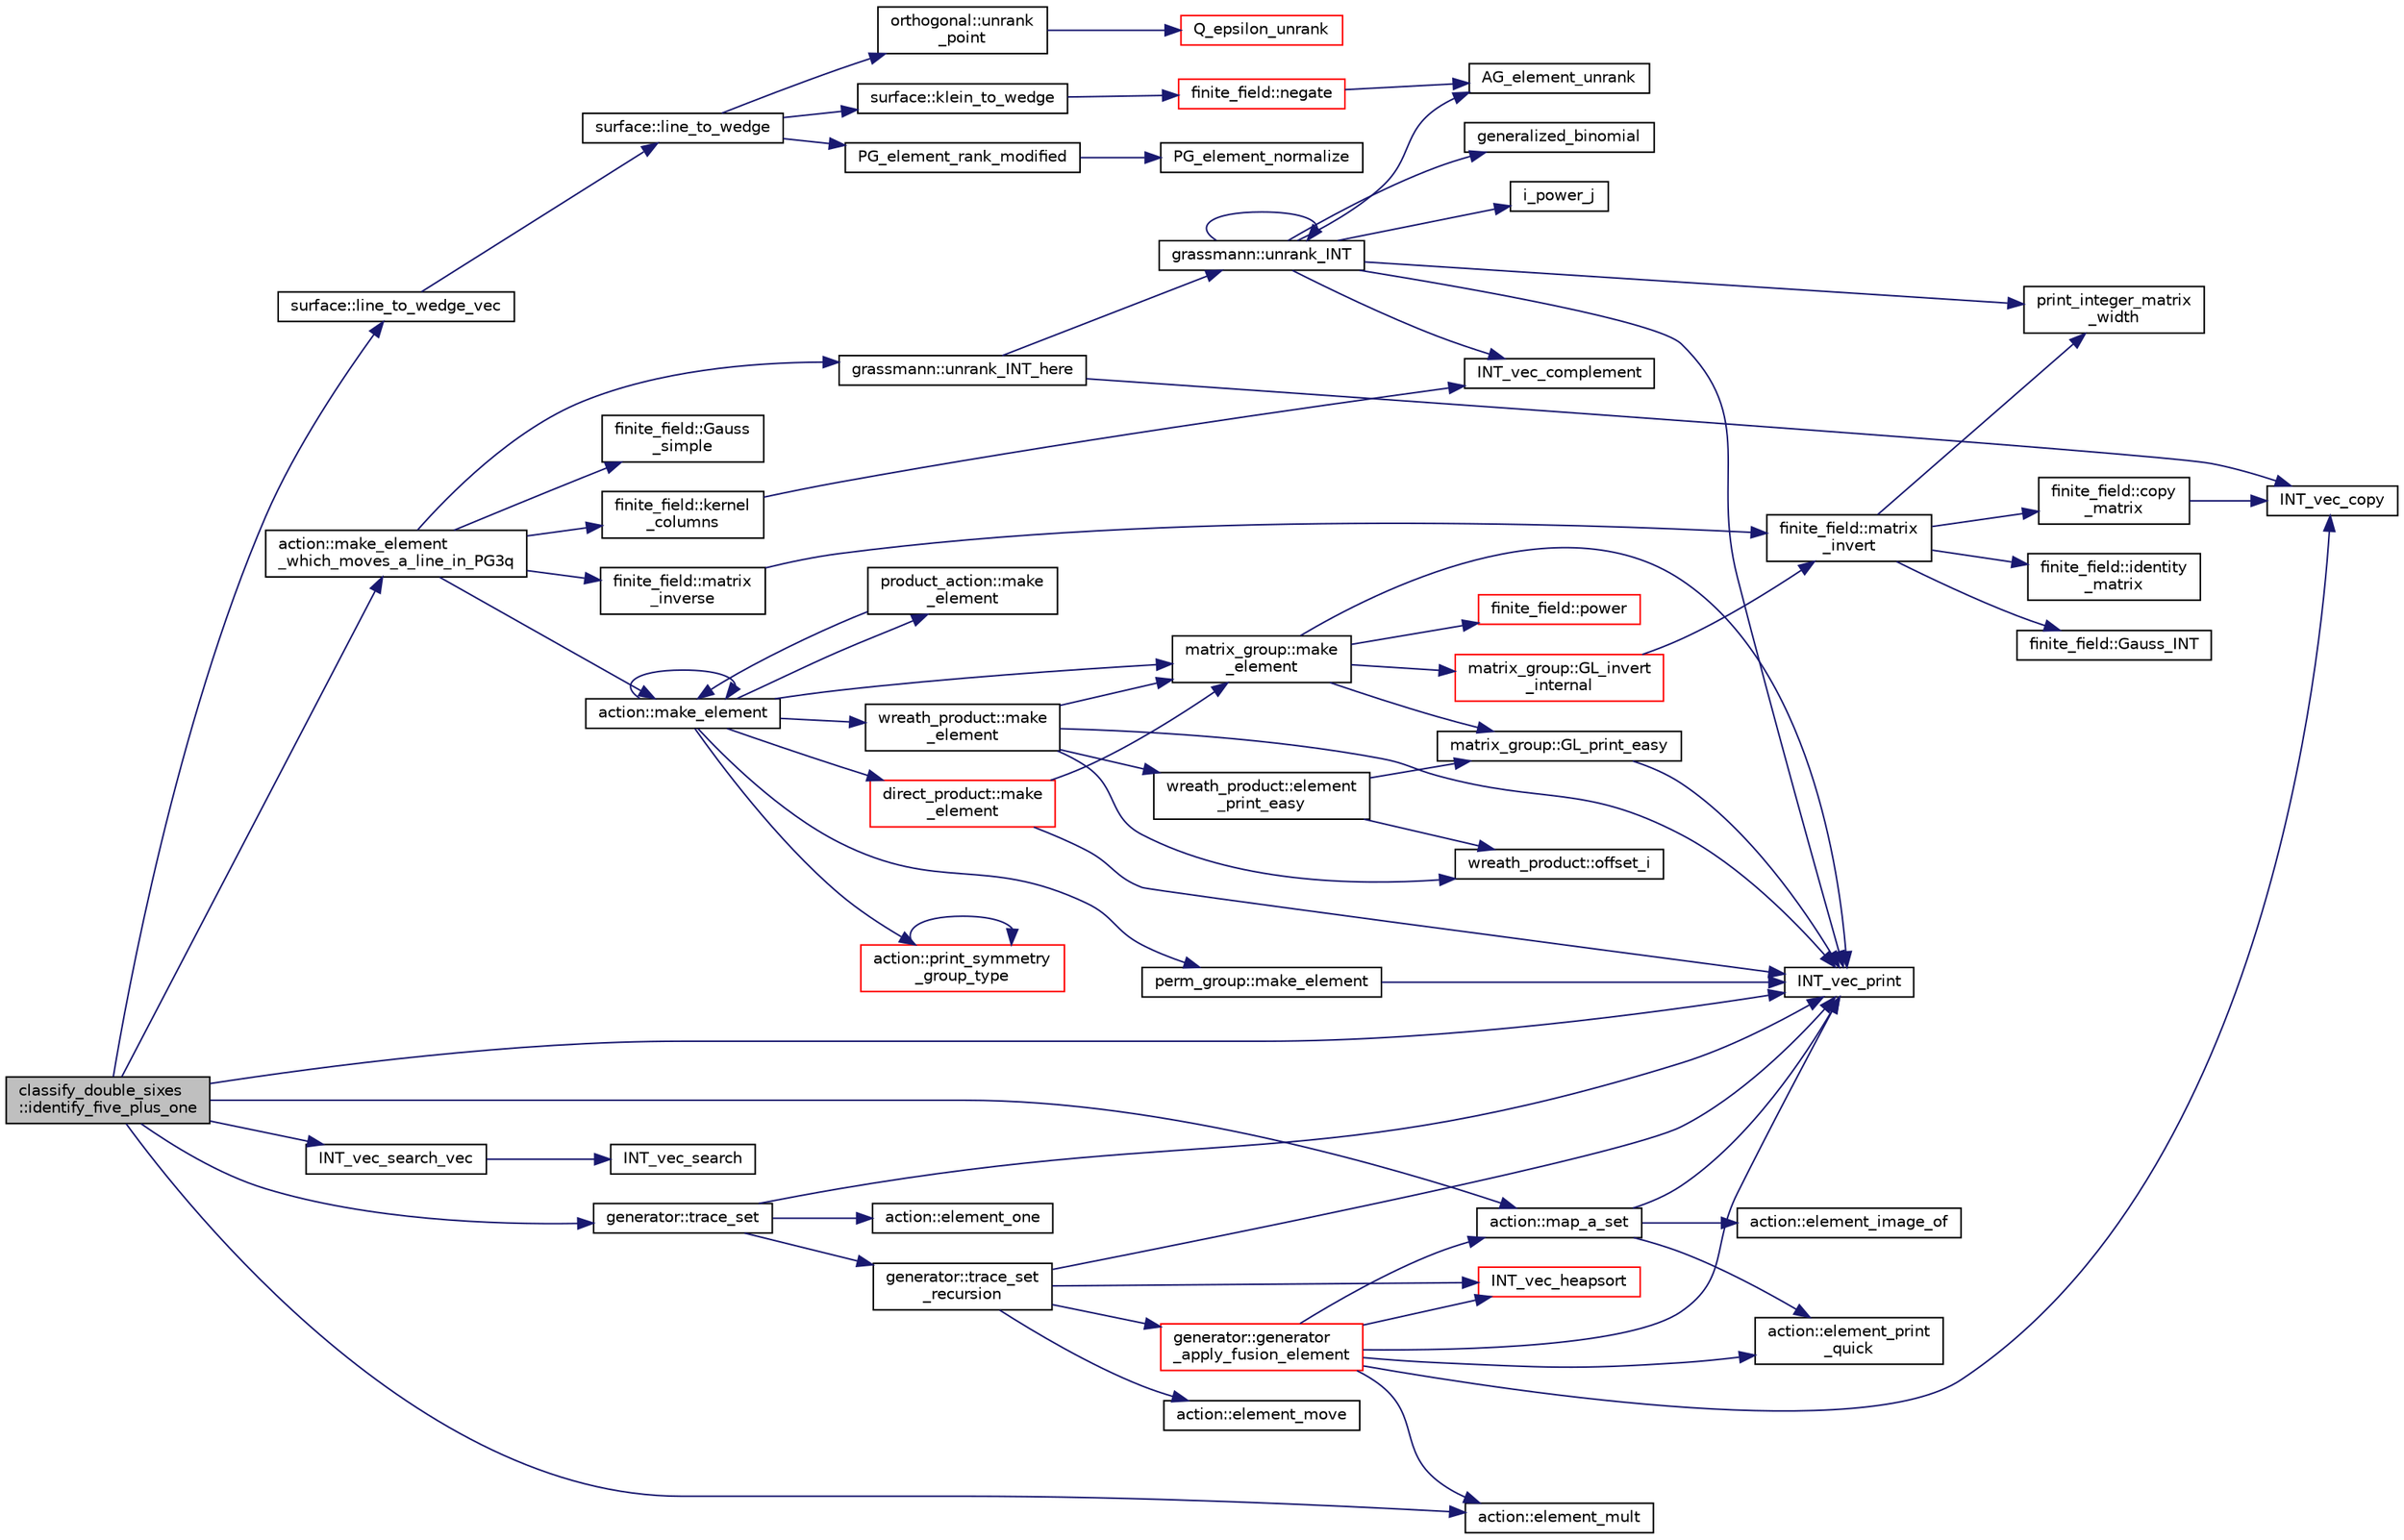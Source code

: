digraph "classify_double_sixes::identify_five_plus_one"
{
  edge [fontname="Helvetica",fontsize="10",labelfontname="Helvetica",labelfontsize="10"];
  node [fontname="Helvetica",fontsize="10",shape=record];
  rankdir="LR";
  Node1934 [label="classify_double_sixes\l::identify_five_plus_one",height=0.2,width=0.4,color="black", fillcolor="grey75", style="filled", fontcolor="black"];
  Node1934 -> Node1935 [color="midnightblue",fontsize="10",style="solid",fontname="Helvetica"];
  Node1935 [label="surface::line_to_wedge_vec",height=0.2,width=0.4,color="black", fillcolor="white", style="filled",URL="$d5/d88/classsurface.html#a994181d5df6a966940ad798411f21fe8"];
  Node1935 -> Node1936 [color="midnightblue",fontsize="10",style="solid",fontname="Helvetica"];
  Node1936 [label="surface::line_to_wedge",height=0.2,width=0.4,color="black", fillcolor="white", style="filled",URL="$d5/d88/classsurface.html#aea15853e991bf9a363abf647f8bcb70c"];
  Node1936 -> Node1937 [color="midnightblue",fontsize="10",style="solid",fontname="Helvetica"];
  Node1937 [label="orthogonal::unrank\l_point",height=0.2,width=0.4,color="black", fillcolor="white", style="filled",URL="$d7/daa/classorthogonal.html#ab655117100f7c66c19817b84ac5ac0a0"];
  Node1937 -> Node1938 [color="midnightblue",fontsize="10",style="solid",fontname="Helvetica"];
  Node1938 [label="Q_epsilon_unrank",height=0.2,width=0.4,color="red", fillcolor="white", style="filled",URL="$d4/d67/geometry_8h.html#af162c4d30d4a6528299e37551c353e7b"];
  Node1936 -> Node1959 [color="midnightblue",fontsize="10",style="solid",fontname="Helvetica"];
  Node1959 [label="surface::klein_to_wedge",height=0.2,width=0.4,color="black", fillcolor="white", style="filled",URL="$d5/d88/classsurface.html#afe0396f2f4912d7b975c3c7f4bc5853b"];
  Node1959 -> Node1960 [color="midnightblue",fontsize="10",style="solid",fontname="Helvetica"];
  Node1960 [label="finite_field::negate",height=0.2,width=0.4,color="red", fillcolor="white", style="filled",URL="$df/d5a/classfinite__field.html#aa9d798298f25d4a9262b5bc5f1733e31"];
  Node1960 -> Node1961 [color="midnightblue",fontsize="10",style="solid",fontname="Helvetica"];
  Node1961 [label="AG_element_unrank",height=0.2,width=0.4,color="black", fillcolor="white", style="filled",URL="$d4/d67/geometry_8h.html#a4a33b86c87b2879b97cfa1327abe2885"];
  Node1936 -> Node1963 [color="midnightblue",fontsize="10",style="solid",fontname="Helvetica"];
  Node1963 [label="PG_element_rank_modified",height=0.2,width=0.4,color="black", fillcolor="white", style="filled",URL="$d4/d67/geometry_8h.html#a9cd1a8bf5b88a038e33862f6c2c3dd36"];
  Node1963 -> Node1964 [color="midnightblue",fontsize="10",style="solid",fontname="Helvetica"];
  Node1964 [label="PG_element_normalize",height=0.2,width=0.4,color="black", fillcolor="white", style="filled",URL="$df/de4/projective_8_c.html#a5a4c3c1158bad6bab0d786c616bd0996"];
  Node1934 -> Node1965 [color="midnightblue",fontsize="10",style="solid",fontname="Helvetica"];
  Node1965 [label="action::make_element\l_which_moves_a_line_in_PG3q",height=0.2,width=0.4,color="black", fillcolor="white", style="filled",URL="$d2/d86/classaction.html#a926b90c3aafacbf77ffd99d50a8408cb"];
  Node1965 -> Node1966 [color="midnightblue",fontsize="10",style="solid",fontname="Helvetica"];
  Node1966 [label="grassmann::unrank_INT_here",height=0.2,width=0.4,color="black", fillcolor="white", style="filled",URL="$df/d02/classgrassmann.html#aa51bb30ed0feb7ad87d500b76e0b3cbe"];
  Node1966 -> Node1967 [color="midnightblue",fontsize="10",style="solid",fontname="Helvetica"];
  Node1967 [label="grassmann::unrank_INT",height=0.2,width=0.4,color="black", fillcolor="white", style="filled",URL="$df/d02/classgrassmann.html#a32079405b95a6da2ba1420567d762d64"];
  Node1967 -> Node1968 [color="midnightblue",fontsize="10",style="solid",fontname="Helvetica"];
  Node1968 [label="generalized_binomial",height=0.2,width=0.4,color="black", fillcolor="white", style="filled",URL="$d2/d7c/combinatorics_8_c.html#a24762dc22e45175d18ec1ec1d2556ae8"];
  Node1967 -> Node1969 [color="midnightblue",fontsize="10",style="solid",fontname="Helvetica"];
  Node1969 [label="i_power_j",height=0.2,width=0.4,color="black", fillcolor="white", style="filled",URL="$de/dc5/algebra__and__number__theory_8h.html#a39b321523e8957d701618bb5cac542b5"];
  Node1967 -> Node1961 [color="midnightblue",fontsize="10",style="solid",fontname="Helvetica"];
  Node1967 -> Node1970 [color="midnightblue",fontsize="10",style="solid",fontname="Helvetica"];
  Node1970 [label="INT_vec_print",height=0.2,width=0.4,color="black", fillcolor="white", style="filled",URL="$df/dbf/sajeeb_8_c.html#a79a5901af0b47dd0d694109543c027fe"];
  Node1967 -> Node1967 [color="midnightblue",fontsize="10",style="solid",fontname="Helvetica"];
  Node1967 -> Node1971 [color="midnightblue",fontsize="10",style="solid",fontname="Helvetica"];
  Node1971 [label="INT_vec_complement",height=0.2,width=0.4,color="black", fillcolor="white", style="filled",URL="$d5/db4/io__and__os_8h.html#a2a0a724647575fcd3090c763985eb81a"];
  Node1967 -> Node1972 [color="midnightblue",fontsize="10",style="solid",fontname="Helvetica"];
  Node1972 [label="print_integer_matrix\l_width",height=0.2,width=0.4,color="black", fillcolor="white", style="filled",URL="$d5/db4/io__and__os_8h.html#aa78f3e73fc2179251bd15adbcc31573f"];
  Node1966 -> Node1973 [color="midnightblue",fontsize="10",style="solid",fontname="Helvetica"];
  Node1973 [label="INT_vec_copy",height=0.2,width=0.4,color="black", fillcolor="white", style="filled",URL="$df/dbf/sajeeb_8_c.html#ac2d875e27e009af6ec04d17254d11075"];
  Node1965 -> Node1974 [color="midnightblue",fontsize="10",style="solid",fontname="Helvetica"];
  Node1974 [label="finite_field::Gauss\l_simple",height=0.2,width=0.4,color="black", fillcolor="white", style="filled",URL="$df/d5a/classfinite__field.html#aba4950590e24a1ce323f292cf47b3307"];
  Node1965 -> Node1975 [color="midnightblue",fontsize="10",style="solid",fontname="Helvetica"];
  Node1975 [label="finite_field::kernel\l_columns",height=0.2,width=0.4,color="black", fillcolor="white", style="filled",URL="$df/d5a/classfinite__field.html#a7b9e23e527f3d581cc6d23ff0255d033"];
  Node1975 -> Node1971 [color="midnightblue",fontsize="10",style="solid",fontname="Helvetica"];
  Node1965 -> Node1976 [color="midnightblue",fontsize="10",style="solid",fontname="Helvetica"];
  Node1976 [label="finite_field::matrix\l_inverse",height=0.2,width=0.4,color="black", fillcolor="white", style="filled",URL="$df/d5a/classfinite__field.html#a3ef088739ceac47367f4b328697726a5"];
  Node1976 -> Node1977 [color="midnightblue",fontsize="10",style="solid",fontname="Helvetica"];
  Node1977 [label="finite_field::matrix\l_invert",height=0.2,width=0.4,color="black", fillcolor="white", style="filled",URL="$df/d5a/classfinite__field.html#a4c017c0edc20fefef3da0db4ef4248f7"];
  Node1977 -> Node1972 [color="midnightblue",fontsize="10",style="solid",fontname="Helvetica"];
  Node1977 -> Node1978 [color="midnightblue",fontsize="10",style="solid",fontname="Helvetica"];
  Node1978 [label="finite_field::copy\l_matrix",height=0.2,width=0.4,color="black", fillcolor="white", style="filled",URL="$df/d5a/classfinite__field.html#a2bfe6d4feabc4f27d253c7702ef9b8cb"];
  Node1978 -> Node1973 [color="midnightblue",fontsize="10",style="solid",fontname="Helvetica"];
  Node1977 -> Node1979 [color="midnightblue",fontsize="10",style="solid",fontname="Helvetica"];
  Node1979 [label="finite_field::identity\l_matrix",height=0.2,width=0.4,color="black", fillcolor="white", style="filled",URL="$df/d5a/classfinite__field.html#a4688997f80b8721560bccec986c23413"];
  Node1977 -> Node1980 [color="midnightblue",fontsize="10",style="solid",fontname="Helvetica"];
  Node1980 [label="finite_field::Gauss_INT",height=0.2,width=0.4,color="black", fillcolor="white", style="filled",URL="$df/d5a/classfinite__field.html#adb676d2e80341b53751326e3a58beb11"];
  Node1965 -> Node1981 [color="midnightblue",fontsize="10",style="solid",fontname="Helvetica"];
  Node1981 [label="action::make_element",height=0.2,width=0.4,color="black", fillcolor="white", style="filled",URL="$d2/d86/classaction.html#a920fa2a27583fb60bae10e7b282cdd1d"];
  Node1981 -> Node1982 [color="midnightblue",fontsize="10",style="solid",fontname="Helvetica"];
  Node1982 [label="product_action::make\l_element",height=0.2,width=0.4,color="black", fillcolor="white", style="filled",URL="$d8/d74/classproduct__action.html#a1d16f9f3a4be7b3ed6ce0825612a3cd8"];
  Node1982 -> Node1981 [color="midnightblue",fontsize="10",style="solid",fontname="Helvetica"];
  Node1981 -> Node1981 [color="midnightblue",fontsize="10",style="solid",fontname="Helvetica"];
  Node1981 -> Node1983 [color="midnightblue",fontsize="10",style="solid",fontname="Helvetica"];
  Node1983 [label="matrix_group::make\l_element",height=0.2,width=0.4,color="black", fillcolor="white", style="filled",URL="$d3/ded/classmatrix__group.html#adf67c0031ec58afbbc545e65a1cf6845"];
  Node1983 -> Node1970 [color="midnightblue",fontsize="10",style="solid",fontname="Helvetica"];
  Node1983 -> Node1984 [color="midnightblue",fontsize="10",style="solid",fontname="Helvetica"];
  Node1984 [label="finite_field::power",height=0.2,width=0.4,color="red", fillcolor="white", style="filled",URL="$df/d5a/classfinite__field.html#a0437871b8f775f0b2d589188d9ad7e61"];
  Node1983 -> Node1986 [color="midnightblue",fontsize="10",style="solid",fontname="Helvetica"];
  Node1986 [label="matrix_group::GL_invert\l_internal",height=0.2,width=0.4,color="red", fillcolor="white", style="filled",URL="$d3/ded/classmatrix__group.html#ab2b9f8046dee535722e07a92ec3ab0b6"];
  Node1986 -> Node1977 [color="midnightblue",fontsize="10",style="solid",fontname="Helvetica"];
  Node1983 -> Node1999 [color="midnightblue",fontsize="10",style="solid",fontname="Helvetica"];
  Node1999 [label="matrix_group::GL_print_easy",height=0.2,width=0.4,color="black", fillcolor="white", style="filled",URL="$d3/ded/classmatrix__group.html#a3e6f5c276210e8132523150fad82c57e"];
  Node1999 -> Node1970 [color="midnightblue",fontsize="10",style="solid",fontname="Helvetica"];
  Node1981 -> Node2000 [color="midnightblue",fontsize="10",style="solid",fontname="Helvetica"];
  Node2000 [label="wreath_product::make\l_element",height=0.2,width=0.4,color="black", fillcolor="white", style="filled",URL="$d8/dfa/classwreath__product.html#ac47838a579877034b1d2b4cd897625c1"];
  Node2000 -> Node1970 [color="midnightblue",fontsize="10",style="solid",fontname="Helvetica"];
  Node2000 -> Node1983 [color="midnightblue",fontsize="10",style="solid",fontname="Helvetica"];
  Node2000 -> Node2001 [color="midnightblue",fontsize="10",style="solid",fontname="Helvetica"];
  Node2001 [label="wreath_product::offset_i",height=0.2,width=0.4,color="black", fillcolor="white", style="filled",URL="$d8/dfa/classwreath__product.html#a081d6eed767bdd84bc74e555815641c6"];
  Node2000 -> Node2002 [color="midnightblue",fontsize="10",style="solid",fontname="Helvetica"];
  Node2002 [label="wreath_product::element\l_print_easy",height=0.2,width=0.4,color="black", fillcolor="white", style="filled",URL="$d8/dfa/classwreath__product.html#aa1e82da5d4c019c0756b8ebf417ee9dc"];
  Node2002 -> Node1999 [color="midnightblue",fontsize="10",style="solid",fontname="Helvetica"];
  Node2002 -> Node2001 [color="midnightblue",fontsize="10",style="solid",fontname="Helvetica"];
  Node1981 -> Node2003 [color="midnightblue",fontsize="10",style="solid",fontname="Helvetica"];
  Node2003 [label="direct_product::make\l_element",height=0.2,width=0.4,color="red", fillcolor="white", style="filled",URL="$dc/daf/classdirect__product.html#a776efa4be66f9b0481d1f012a14c9dde"];
  Node2003 -> Node1970 [color="midnightblue",fontsize="10",style="solid",fontname="Helvetica"];
  Node2003 -> Node1983 [color="midnightblue",fontsize="10",style="solid",fontname="Helvetica"];
  Node1981 -> Node2006 [color="midnightblue",fontsize="10",style="solid",fontname="Helvetica"];
  Node2006 [label="perm_group::make_element",height=0.2,width=0.4,color="black", fillcolor="white", style="filled",URL="$df/d0a/classperm__group.html#a52c1c9e55966809c1e30aad80df87774"];
  Node2006 -> Node1970 [color="midnightblue",fontsize="10",style="solid",fontname="Helvetica"];
  Node1981 -> Node2007 [color="midnightblue",fontsize="10",style="solid",fontname="Helvetica"];
  Node2007 [label="action::print_symmetry\l_group_type",height=0.2,width=0.4,color="red", fillcolor="white", style="filled",URL="$d2/d86/classaction.html#aed811766c7e64fe2c853df8b0b67aa6e"];
  Node2007 -> Node2007 [color="midnightblue",fontsize="10",style="solid",fontname="Helvetica"];
  Node1934 -> Node2009 [color="midnightblue",fontsize="10",style="solid",fontname="Helvetica"];
  Node2009 [label="action::map_a_set",height=0.2,width=0.4,color="black", fillcolor="white", style="filled",URL="$d2/d86/classaction.html#a600e542e5aeca2a46f18110e027947e0"];
  Node2009 -> Node2010 [color="midnightblue",fontsize="10",style="solid",fontname="Helvetica"];
  Node2010 [label="action::element_print\l_quick",height=0.2,width=0.4,color="black", fillcolor="white", style="filled",URL="$d2/d86/classaction.html#a4844680cf6750396f76494a28655265b"];
  Node2009 -> Node1970 [color="midnightblue",fontsize="10",style="solid",fontname="Helvetica"];
  Node2009 -> Node2011 [color="midnightblue",fontsize="10",style="solid",fontname="Helvetica"];
  Node2011 [label="action::element_image_of",height=0.2,width=0.4,color="black", fillcolor="white", style="filled",URL="$d2/d86/classaction.html#ae09559d4537a048fc860f8a74a31393d"];
  Node1934 -> Node2012 [color="midnightblue",fontsize="10",style="solid",fontname="Helvetica"];
  Node2012 [label="INT_vec_search_vec",height=0.2,width=0.4,color="black", fillcolor="white", style="filled",URL="$d5/de2/foundations_2data__structures_2data__structures_8h.html#a5359bd2dbac8e1ab54a374c6ed85f69b"];
  Node2012 -> Node2013 [color="midnightblue",fontsize="10",style="solid",fontname="Helvetica"];
  Node2013 [label="INT_vec_search",height=0.2,width=0.4,color="black", fillcolor="white", style="filled",URL="$d4/dd7/sorting_8_c.html#ad103ef2316a1f671bdb68fd9cd9ba945"];
  Node1934 -> Node1970 [color="midnightblue",fontsize="10",style="solid",fontname="Helvetica"];
  Node1934 -> Node2014 [color="midnightblue",fontsize="10",style="solid",fontname="Helvetica"];
  Node2014 [label="generator::trace_set",height=0.2,width=0.4,color="black", fillcolor="white", style="filled",URL="$d7/d73/classgenerator.html#ae34b55cbb999d9b2aa9dacc8748de0b2"];
  Node2014 -> Node1970 [color="midnightblue",fontsize="10",style="solid",fontname="Helvetica"];
  Node2014 -> Node2015 [color="midnightblue",fontsize="10",style="solid",fontname="Helvetica"];
  Node2015 [label="action::element_one",height=0.2,width=0.4,color="black", fillcolor="white", style="filled",URL="$d2/d86/classaction.html#a780a105daf04d6d1fe7e2f63b3c88e3b"];
  Node2014 -> Node2016 [color="midnightblue",fontsize="10",style="solid",fontname="Helvetica"];
  Node2016 [label="generator::trace_set\l_recursion",height=0.2,width=0.4,color="black", fillcolor="white", style="filled",URL="$d7/d73/classgenerator.html#aede118133e199ff6a1a381c7da8366b4"];
  Node2016 -> Node1970 [color="midnightblue",fontsize="10",style="solid",fontname="Helvetica"];
  Node2016 -> Node2017 [color="midnightblue",fontsize="10",style="solid",fontname="Helvetica"];
  Node2017 [label="INT_vec_heapsort",height=0.2,width=0.4,color="red", fillcolor="white", style="filled",URL="$d5/de2/foundations_2data__structures_2data__structures_8h.html#a3590ad9987f801fbfc94634300182f39"];
  Node2016 -> Node2021 [color="midnightblue",fontsize="10",style="solid",fontname="Helvetica"];
  Node2021 [label="generator::generator\l_apply_fusion_element",height=0.2,width=0.4,color="red", fillcolor="white", style="filled",URL="$d7/d73/classgenerator.html#a5e555672da45c6fbc2c5b2d2aa9bb537"];
  Node2021 -> Node2010 [color="midnightblue",fontsize="10",style="solid",fontname="Helvetica"];
  Node2021 -> Node1970 [color="midnightblue",fontsize="10",style="solid",fontname="Helvetica"];
  Node2021 -> Node2009 [color="midnightblue",fontsize="10",style="solid",fontname="Helvetica"];
  Node2021 -> Node2035 [color="midnightblue",fontsize="10",style="solid",fontname="Helvetica"];
  Node2035 [label="action::element_mult",height=0.2,width=0.4,color="black", fillcolor="white", style="filled",URL="$d2/d86/classaction.html#ae9e36b2cae1f0f7bd7144097fa9a34b3"];
  Node2021 -> Node1973 [color="midnightblue",fontsize="10",style="solid",fontname="Helvetica"];
  Node2021 -> Node2017 [color="midnightblue",fontsize="10",style="solid",fontname="Helvetica"];
  Node2016 -> Node2033 [color="midnightblue",fontsize="10",style="solid",fontname="Helvetica"];
  Node2033 [label="action::element_move",height=0.2,width=0.4,color="black", fillcolor="white", style="filled",URL="$d2/d86/classaction.html#a550947491bbb534d3d7951f50198a874"];
  Node1934 -> Node2035 [color="midnightblue",fontsize="10",style="solid",fontname="Helvetica"];
}
